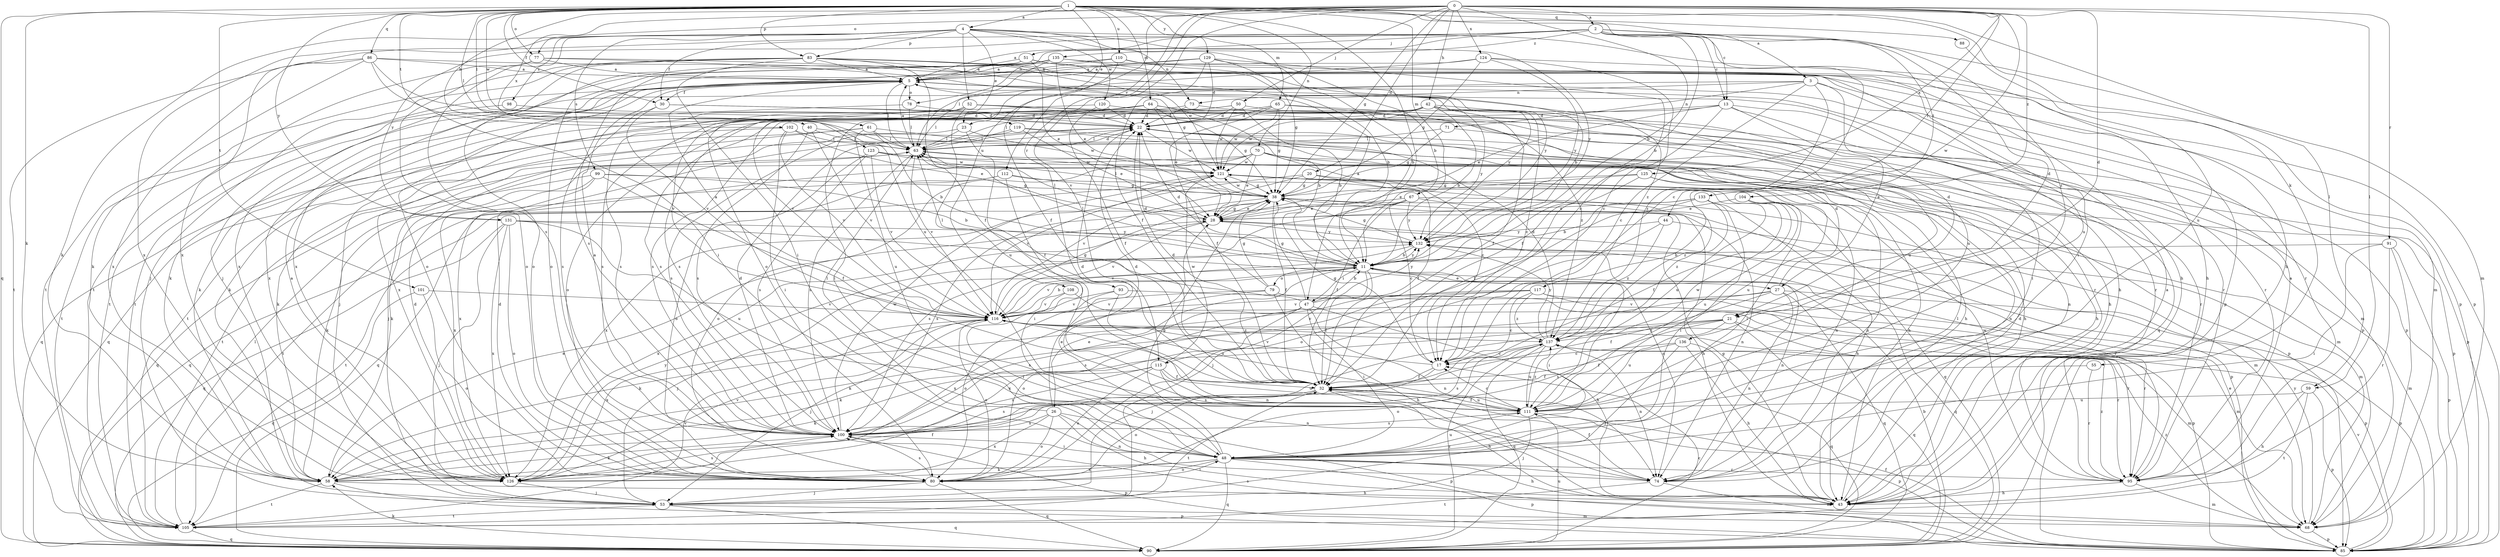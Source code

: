 strict digraph  {
0;
1;
2;
3;
4;
5;
11;
13;
17;
20;
21;
22;
23;
26;
27;
28;
30;
32;
38;
40;
42;
43;
44;
47;
48;
50;
51;
52;
53;
55;
58;
59;
61;
63;
64;
65;
67;
68;
70;
71;
73;
74;
77;
78;
79;
80;
83;
85;
86;
88;
90;
91;
93;
95;
98;
99;
100;
101;
102;
104;
105;
108;
110;
111;
112;
115;
116;
117;
119;
120;
121;
123;
124;
125;
126;
129;
131;
132;
133;
135;
136;
137;
0 -> 2  [label=a];
0 -> 11  [label=b];
0 -> 20  [label=d];
0 -> 21  [label=d];
0 -> 38  [label=g];
0 -> 40  [label=h];
0 -> 42  [label=h];
0 -> 44  [label=i];
0 -> 50  [label=j];
0 -> 59  [label=l];
0 -> 77  [label=o];
0 -> 91  [label=r];
0 -> 93  [label=r];
0 -> 108  [label=u];
0 -> 112  [label=v];
0 -> 115  [label=v];
0 -> 117  [label=w];
0 -> 123  [label=x];
0 -> 124  [label=x];
0 -> 125  [label=x];
0 -> 133  [label=z];
1 -> 3  [label=a];
1 -> 4  [label=a];
1 -> 13  [label=c];
1 -> 23  [label=e];
1 -> 30  [label=f];
1 -> 47  [label=i];
1 -> 55  [label=k];
1 -> 58  [label=k];
1 -> 59  [label=l];
1 -> 61  [label=l];
1 -> 63  [label=l];
1 -> 64  [label=m];
1 -> 65  [label=m];
1 -> 67  [label=m];
1 -> 70  [label=n];
1 -> 77  [label=o];
1 -> 83  [label=p];
1 -> 86  [label=q];
1 -> 88  [label=q];
1 -> 90  [label=q];
1 -> 101  [label=t];
1 -> 102  [label=t];
1 -> 110  [label=u];
1 -> 119  [label=w];
1 -> 129  [label=y];
1 -> 131  [label=y];
2 -> 5  [label=a];
2 -> 11  [label=b];
2 -> 13  [label=c];
2 -> 17  [label=c];
2 -> 21  [label=d];
2 -> 51  [label=j];
2 -> 68  [label=m];
2 -> 78  [label=o];
2 -> 104  [label=t];
2 -> 126  [label=x];
2 -> 131  [label=y];
2 -> 135  [label=z];
2 -> 136  [label=z];
3 -> 17  [label=c];
3 -> 21  [label=d];
3 -> 71  [label=n];
3 -> 73  [label=n];
3 -> 95  [label=r];
3 -> 105  [label=t];
3 -> 137  [label=z];
4 -> 11  [label=b];
4 -> 23  [label=e];
4 -> 30  [label=f];
4 -> 43  [label=h];
4 -> 52  [label=j];
4 -> 58  [label=k];
4 -> 73  [label=n];
4 -> 83  [label=p];
4 -> 98  [label=s];
4 -> 99  [label=s];
4 -> 100  [label=s];
4 -> 120  [label=w];
4 -> 126  [label=x];
4 -> 132  [label=y];
5 -> 30  [label=f];
5 -> 43  [label=h];
5 -> 58  [label=k];
5 -> 63  [label=l];
5 -> 78  [label=o];
5 -> 105  [label=t];
5 -> 111  [label=u];
5 -> 126  [label=x];
5 -> 132  [label=y];
11 -> 5  [label=a];
11 -> 22  [label=d];
11 -> 26  [label=e];
11 -> 27  [label=e];
11 -> 32  [label=f];
11 -> 47  [label=i];
11 -> 48  [label=i];
11 -> 53  [label=j];
11 -> 63  [label=l];
11 -> 79  [label=o];
11 -> 90  [label=q];
11 -> 115  [label=v];
11 -> 116  [label=v];
11 -> 132  [label=y];
13 -> 22  [label=d];
13 -> 27  [label=e];
13 -> 28  [label=e];
13 -> 32  [label=f];
13 -> 90  [label=q];
13 -> 95  [label=r];
13 -> 100  [label=s];
17 -> 32  [label=f];
17 -> 38  [label=g];
17 -> 100  [label=s];
17 -> 116  [label=v];
20 -> 32  [label=f];
20 -> 38  [label=g];
20 -> 48  [label=i];
20 -> 116  [label=v];
20 -> 126  [label=x];
21 -> 53  [label=j];
21 -> 58  [label=k];
21 -> 90  [label=q];
21 -> 95  [label=r];
21 -> 100  [label=s];
21 -> 111  [label=u];
21 -> 137  [label=z];
22 -> 63  [label=l];
22 -> 95  [label=r];
22 -> 121  [label=w];
23 -> 32  [label=f];
23 -> 53  [label=j];
23 -> 63  [label=l];
23 -> 121  [label=w];
26 -> 22  [label=d];
26 -> 43  [label=h];
26 -> 63  [label=l];
26 -> 74  [label=n];
26 -> 80  [label=o];
26 -> 85  [label=p];
26 -> 100  [label=s];
26 -> 126  [label=x];
27 -> 22  [label=d];
27 -> 32  [label=f];
27 -> 58  [label=k];
27 -> 74  [label=n];
27 -> 85  [label=p];
27 -> 90  [label=q];
27 -> 116  [label=v];
28 -> 38  [label=g];
28 -> 63  [label=l];
28 -> 95  [label=r];
28 -> 116  [label=v];
28 -> 126  [label=x];
28 -> 132  [label=y];
30 -> 22  [label=d];
30 -> 95  [label=r];
30 -> 100  [label=s];
30 -> 116  [label=v];
32 -> 22  [label=d];
32 -> 43  [label=h];
32 -> 80  [label=o];
32 -> 100  [label=s];
32 -> 105  [label=t];
32 -> 111  [label=u];
38 -> 28  [label=e];
38 -> 32  [label=f];
38 -> 63  [label=l];
38 -> 68  [label=m];
38 -> 74  [label=n];
38 -> 100  [label=s];
38 -> 121  [label=w];
40 -> 63  [label=l];
40 -> 85  [label=p];
40 -> 100  [label=s];
40 -> 116  [label=v];
42 -> 11  [label=b];
42 -> 17  [label=c];
42 -> 22  [label=d];
42 -> 32  [label=f];
42 -> 48  [label=i];
42 -> 80  [label=o];
42 -> 100  [label=s];
42 -> 105  [label=t];
42 -> 121  [label=w];
42 -> 132  [label=y];
43 -> 5  [label=a];
43 -> 22  [label=d];
43 -> 38  [label=g];
44 -> 53  [label=j];
44 -> 68  [label=m];
44 -> 132  [label=y];
44 -> 137  [label=z];
47 -> 11  [label=b];
47 -> 38  [label=g];
47 -> 43  [label=h];
47 -> 48  [label=i];
47 -> 63  [label=l];
47 -> 74  [label=n];
47 -> 80  [label=o];
47 -> 100  [label=s];
47 -> 126  [label=x];
47 -> 132  [label=y];
48 -> 28  [label=e];
48 -> 38  [label=g];
48 -> 43  [label=h];
48 -> 58  [label=k];
48 -> 74  [label=n];
48 -> 80  [label=o];
48 -> 85  [label=p];
48 -> 90  [label=q];
48 -> 95  [label=r];
48 -> 111  [label=u];
48 -> 126  [label=x];
50 -> 11  [label=b];
50 -> 22  [label=d];
50 -> 100  [label=s];
50 -> 111  [label=u];
50 -> 116  [label=v];
50 -> 121  [label=w];
51 -> 5  [label=a];
51 -> 11  [label=b];
51 -> 28  [label=e];
51 -> 80  [label=o];
51 -> 100  [label=s];
51 -> 111  [label=u];
52 -> 22  [label=d];
52 -> 53  [label=j];
52 -> 58  [label=k];
52 -> 63  [label=l];
52 -> 85  [label=p];
52 -> 95  [label=r];
52 -> 111  [label=u];
53 -> 68  [label=m];
53 -> 90  [label=q];
53 -> 105  [label=t];
55 -> 32  [label=f];
55 -> 95  [label=r];
58 -> 28  [label=e];
58 -> 32  [label=f];
58 -> 43  [label=h];
58 -> 85  [label=p];
58 -> 105  [label=t];
59 -> 43  [label=h];
59 -> 85  [label=p];
59 -> 105  [label=t];
59 -> 111  [label=u];
61 -> 11  [label=b];
61 -> 43  [label=h];
61 -> 58  [label=k];
61 -> 63  [label=l];
61 -> 90  [label=q];
61 -> 111  [label=u];
63 -> 5  [label=a];
63 -> 22  [label=d];
63 -> 100  [label=s];
63 -> 105  [label=t];
63 -> 116  [label=v];
63 -> 121  [label=w];
64 -> 11  [label=b];
64 -> 22  [label=d];
64 -> 28  [label=e];
64 -> 38  [label=g];
64 -> 48  [label=i];
64 -> 63  [label=l];
64 -> 68  [label=m];
64 -> 100  [label=s];
65 -> 22  [label=d];
65 -> 32  [label=f];
65 -> 38  [label=g];
65 -> 85  [label=p];
65 -> 121  [label=w];
65 -> 126  [label=x];
65 -> 137  [label=z];
67 -> 17  [label=c];
67 -> 28  [label=e];
67 -> 32  [label=f];
67 -> 43  [label=h];
67 -> 85  [label=p];
67 -> 100  [label=s];
67 -> 105  [label=t];
67 -> 132  [label=y];
68 -> 85  [label=p];
68 -> 100  [label=s];
68 -> 132  [label=y];
68 -> 137  [label=z];
70 -> 17  [label=c];
70 -> 28  [label=e];
70 -> 43  [label=h];
70 -> 58  [label=k];
70 -> 74  [label=n];
70 -> 80  [label=o];
70 -> 85  [label=p];
70 -> 121  [label=w];
70 -> 126  [label=x];
71 -> 38  [label=g];
71 -> 43  [label=h];
71 -> 63  [label=l];
73 -> 22  [label=d];
73 -> 95  [label=r];
73 -> 100  [label=s];
74 -> 32  [label=f];
74 -> 63  [label=l];
74 -> 68  [label=m];
74 -> 105  [label=t];
77 -> 5  [label=a];
77 -> 80  [label=o];
77 -> 85  [label=p];
77 -> 105  [label=t];
77 -> 132  [label=y];
78 -> 22  [label=d];
78 -> 58  [label=k];
78 -> 63  [label=l];
79 -> 22  [label=d];
79 -> 38  [label=g];
79 -> 43  [label=h];
79 -> 68  [label=m];
79 -> 116  [label=v];
79 -> 126  [label=x];
80 -> 22  [label=d];
80 -> 48  [label=i];
80 -> 53  [label=j];
80 -> 90  [label=q];
80 -> 100  [label=s];
83 -> 5  [label=a];
83 -> 11  [label=b];
83 -> 32  [label=f];
83 -> 38  [label=g];
83 -> 48  [label=i];
83 -> 53  [label=j];
83 -> 85  [label=p];
83 -> 105  [label=t];
83 -> 121  [label=w];
83 -> 126  [label=x];
85 -> 28  [label=e];
85 -> 32  [label=f];
85 -> 116  [label=v];
86 -> 5  [label=a];
86 -> 48  [label=i];
86 -> 58  [label=k];
86 -> 68  [label=m];
86 -> 105  [label=t];
86 -> 111  [label=u];
86 -> 126  [label=x];
88 -> 111  [label=u];
90 -> 11  [label=b];
90 -> 17  [label=c];
90 -> 58  [label=k];
90 -> 111  [label=u];
90 -> 137  [label=z];
91 -> 11  [label=b];
91 -> 48  [label=i];
91 -> 68  [label=m];
91 -> 85  [label=p];
91 -> 95  [label=r];
93 -> 80  [label=o];
93 -> 95  [label=r];
93 -> 111  [label=u];
93 -> 116  [label=v];
95 -> 5  [label=a];
95 -> 43  [label=h];
95 -> 68  [label=m];
95 -> 121  [label=w];
95 -> 137  [label=z];
98 -> 22  [label=d];
98 -> 105  [label=t];
99 -> 11  [label=b];
99 -> 32  [label=f];
99 -> 38  [label=g];
99 -> 58  [label=k];
99 -> 90  [label=q];
99 -> 126  [label=x];
100 -> 5  [label=a];
100 -> 22  [label=d];
100 -> 48  [label=i];
100 -> 58  [label=k];
100 -> 85  [label=p];
100 -> 121  [label=w];
101 -> 80  [label=o];
101 -> 90  [label=q];
101 -> 116  [label=v];
102 -> 28  [label=e];
102 -> 48  [label=i];
102 -> 63  [label=l];
102 -> 90  [label=q];
102 -> 116  [label=v];
104 -> 28  [label=e];
104 -> 32  [label=f];
104 -> 90  [label=q];
104 -> 111  [label=u];
105 -> 63  [label=l];
105 -> 90  [label=q];
105 -> 116  [label=v];
108 -> 48  [label=i];
108 -> 85  [label=p];
108 -> 116  [label=v];
110 -> 5  [label=a];
110 -> 32  [label=f];
110 -> 80  [label=o];
110 -> 85  [label=p];
110 -> 137  [label=z];
111 -> 17  [label=c];
111 -> 22  [label=d];
111 -> 32  [label=f];
111 -> 53  [label=j];
111 -> 85  [label=p];
111 -> 100  [label=s];
111 -> 121  [label=w];
111 -> 137  [label=z];
112 -> 38  [label=g];
112 -> 48  [label=i];
112 -> 90  [label=q];
112 -> 105  [label=t];
112 -> 137  [label=z];
115 -> 32  [label=f];
115 -> 58  [label=k];
115 -> 74  [label=n];
115 -> 80  [label=o];
115 -> 100  [label=s];
115 -> 111  [label=u];
115 -> 121  [label=w];
116 -> 5  [label=a];
116 -> 11  [label=b];
116 -> 38  [label=g];
116 -> 53  [label=j];
116 -> 68  [label=m];
116 -> 74  [label=n];
116 -> 80  [label=o];
116 -> 126  [label=x];
116 -> 137  [label=z];
117 -> 17  [label=c];
117 -> 58  [label=k];
117 -> 85  [label=p];
117 -> 95  [label=r];
117 -> 100  [label=s];
117 -> 116  [label=v];
117 -> 137  [label=z];
119 -> 28  [label=e];
119 -> 43  [label=h];
119 -> 63  [label=l];
119 -> 74  [label=n];
119 -> 100  [label=s];
120 -> 22  [label=d];
120 -> 32  [label=f];
120 -> 43  [label=h];
120 -> 116  [label=v];
121 -> 38  [label=g];
121 -> 74  [label=n];
121 -> 90  [label=q];
121 -> 111  [label=u];
121 -> 116  [label=v];
123 -> 68  [label=m];
123 -> 80  [label=o];
123 -> 85  [label=p];
123 -> 100  [label=s];
123 -> 116  [label=v];
123 -> 121  [label=w];
124 -> 5  [label=a];
124 -> 17  [label=c];
124 -> 38  [label=g];
124 -> 43  [label=h];
124 -> 80  [label=o];
124 -> 132  [label=y];
125 -> 28  [label=e];
125 -> 32  [label=f];
125 -> 38  [label=g];
125 -> 74  [label=n];
125 -> 111  [label=u];
126 -> 5  [label=a];
126 -> 22  [label=d];
126 -> 53  [label=j];
126 -> 100  [label=s];
126 -> 116  [label=v];
126 -> 132  [label=y];
129 -> 5  [label=a];
129 -> 11  [label=b];
129 -> 17  [label=c];
129 -> 22  [label=d];
129 -> 32  [label=f];
129 -> 38  [label=g];
129 -> 53  [label=j];
131 -> 53  [label=j];
131 -> 74  [label=n];
131 -> 80  [label=o];
131 -> 90  [label=q];
131 -> 111  [label=u];
131 -> 126  [label=x];
131 -> 132  [label=y];
132 -> 11  [label=b];
132 -> 38  [label=g];
132 -> 74  [label=n];
132 -> 116  [label=v];
133 -> 11  [label=b];
133 -> 28  [label=e];
133 -> 43  [label=h];
133 -> 48  [label=i];
133 -> 80  [label=o];
133 -> 137  [label=z];
135 -> 5  [label=a];
135 -> 28  [label=e];
135 -> 43  [label=h];
135 -> 48  [label=i];
135 -> 63  [label=l];
135 -> 80  [label=o];
135 -> 126  [label=x];
136 -> 17  [label=c];
136 -> 32  [label=f];
136 -> 43  [label=h];
136 -> 53  [label=j];
136 -> 90  [label=q];
137 -> 17  [label=c];
137 -> 22  [label=d];
137 -> 74  [label=n];
137 -> 80  [label=o];
137 -> 90  [label=q];
137 -> 100  [label=s];
137 -> 111  [label=u];
137 -> 132  [label=y];
}
